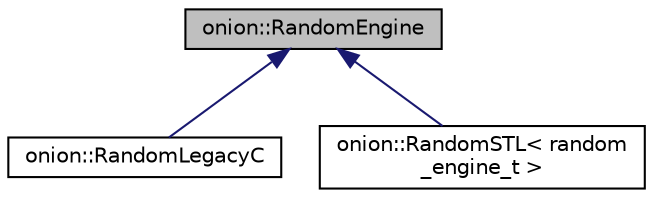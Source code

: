 digraph "onion::RandomEngine"
{
 // LATEX_PDF_SIZE
  edge [fontname="Helvetica",fontsize="10",labelfontname="Helvetica",labelfontsize="10"];
  node [fontname="Helvetica",fontsize="10",shape=record];
  Node1 [label="onion::RandomEngine",height=0.2,width=0.4,color="black", fillcolor="grey75", style="filled", fontcolor="black",tooltip="Inteface class for random number generation."];
  Node1 -> Node2 [dir="back",color="midnightblue",fontsize="10",style="solid",fontname="Helvetica"];
  Node2 [label="onion::RandomLegacyC",height=0.2,width=0.4,color="black", fillcolor="white", style="filled",URL="$classonion_1_1_random_legacy_c.html",tooltip="Implements the RandomEngine interface using legacy C functions from C stdlib."];
  Node1 -> Node3 [dir="back",color="midnightblue",fontsize="10",style="solid",fontname="Helvetica"];
  Node3 [label="onion::RandomSTL\< random\l_engine_t \>",height=0.2,width=0.4,color="black", fillcolor="white", style="filled",URL="$classonion_1_1_random_s_t_l.html",tooltip="Implements the RandomEngine interface using the C++ STL facilities."];
}
